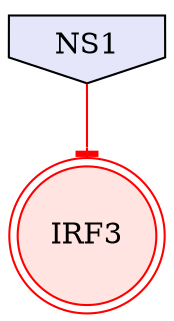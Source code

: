 digraph {

NS1->IRF3 [penwidth=1, color=red, arrowhead="tee"]
NS1 [style=filled, color=black, fillcolor=lavender, shape=invhouse];
IRF3 [style=filled, color=red, fillcolor=mistyrose, shape=doublecircle];


}
